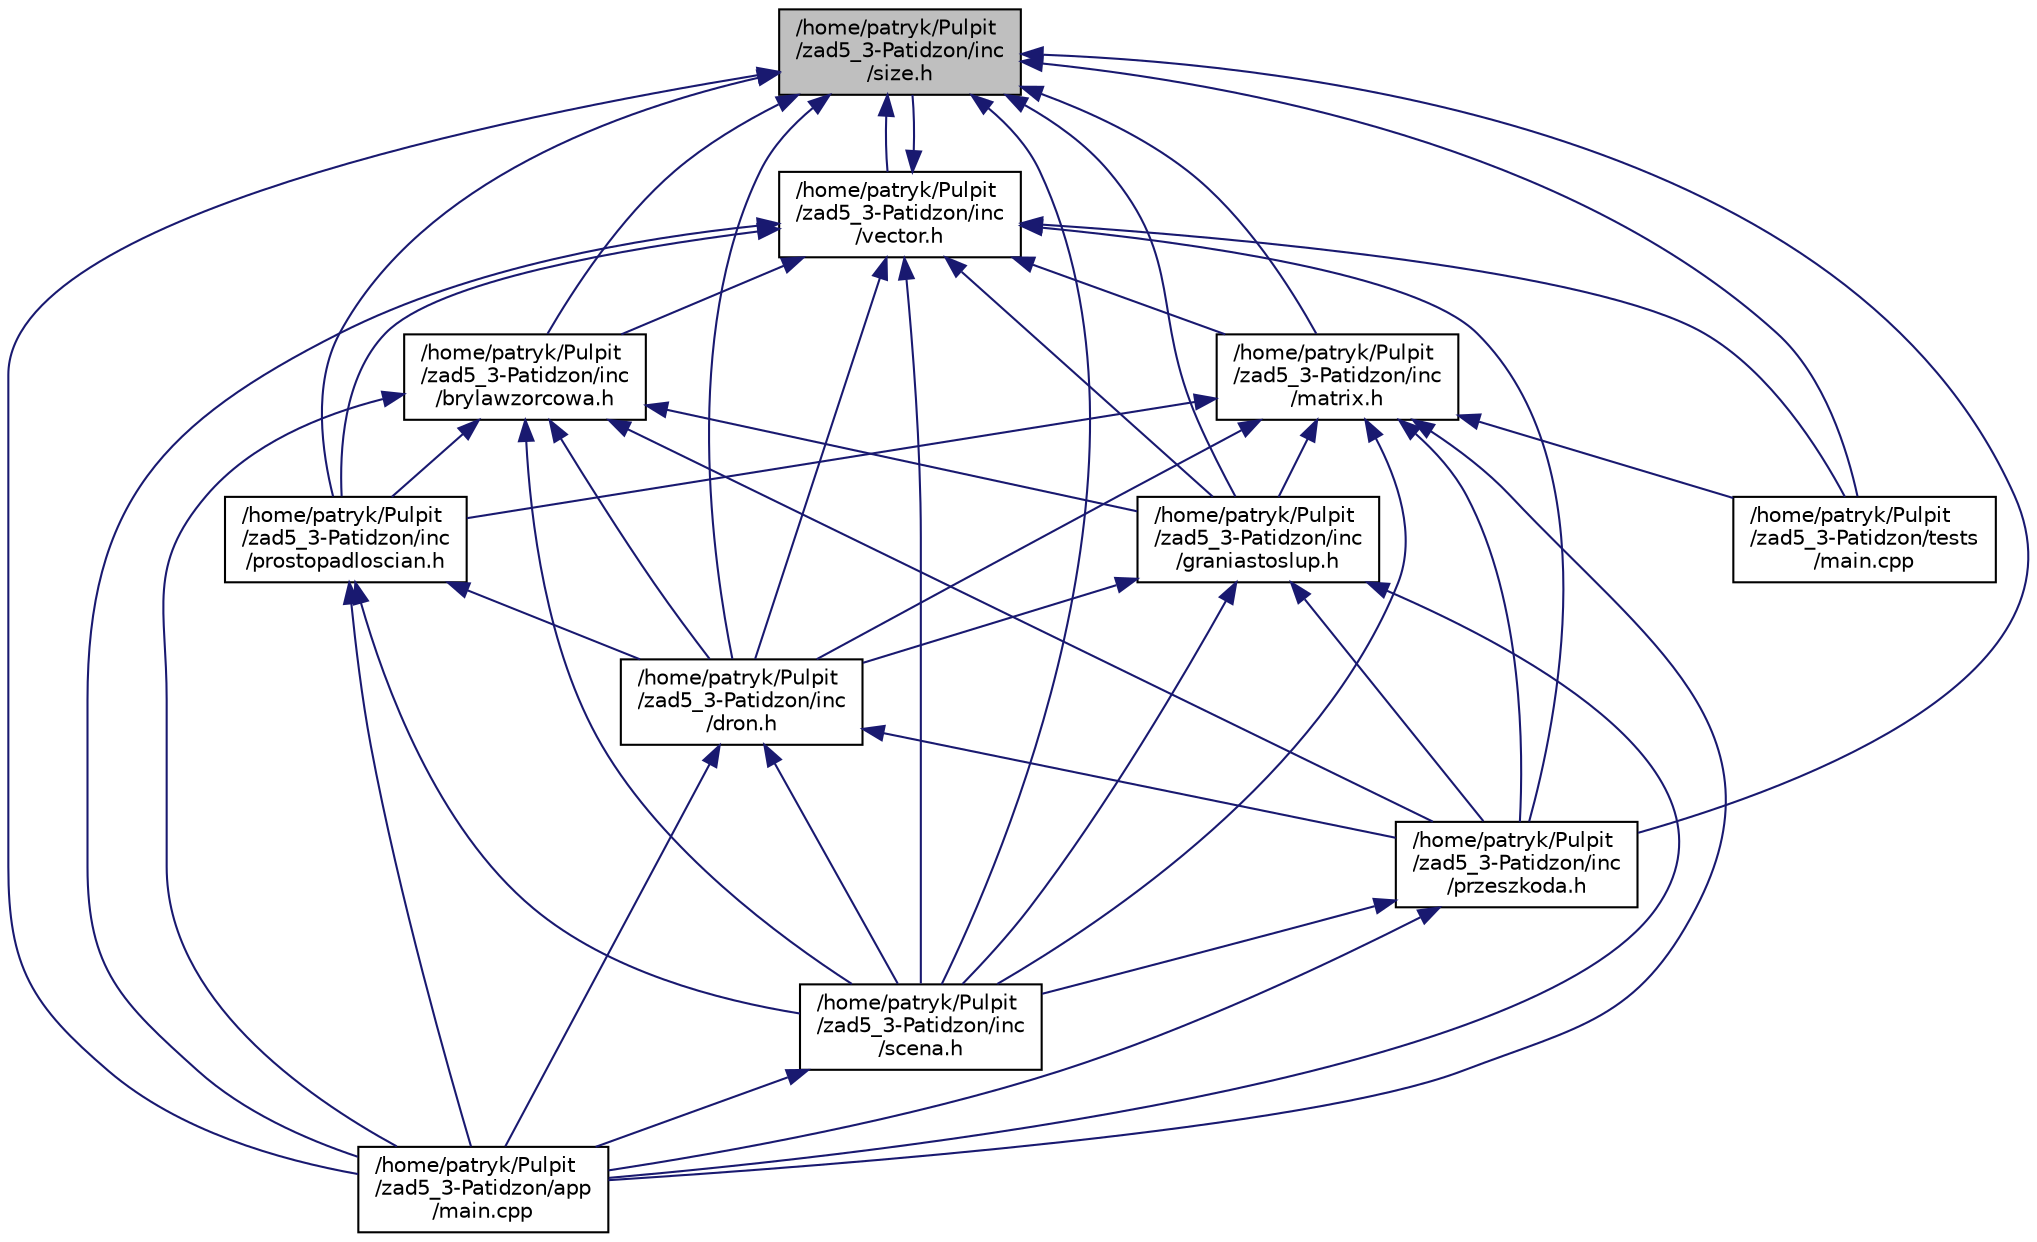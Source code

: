 digraph "/home/patryk/Pulpit/zad5_3-Patidzon/inc/size.h"
{
 // LATEX_PDF_SIZE
  edge [fontname="Helvetica",fontsize="10",labelfontname="Helvetica",labelfontsize="10"];
  node [fontname="Helvetica",fontsize="10",shape=record];
  Node1 [label="/home/patryk/Pulpit\l/zad5_3-Patidzon/inc\l/size.h",height=0.2,width=0.4,color="black", fillcolor="grey75", style="filled", fontcolor="black",tooltip=" "];
  Node1 -> Node2 [dir="back",color="midnightblue",fontsize="10",style="solid"];
  Node2 [label="/home/patryk/Pulpit\l/zad5_3-Patidzon/app\l/main.cpp",height=0.2,width=0.4,color="black", fillcolor="white", style="filled",URL="$app_2main_8cpp.html",tooltip="Przykład animacji przelotu drona."];
  Node1 -> Node3 [dir="back",color="midnightblue",fontsize="10",style="solid"];
  Node3 [label="/home/patryk/Pulpit\l/zad5_3-Patidzon/inc\l/brylawzorcowa.h",height=0.2,width=0.4,color="black", fillcolor="white", style="filled",URL="$brylawzorcowa_8h.html",tooltip="plik zawiera definicje klasy brylawzorcowa"];
  Node3 -> Node2 [dir="back",color="midnightblue",fontsize="10",style="solid"];
  Node3 -> Node4 [dir="back",color="midnightblue",fontsize="10",style="solid"];
  Node4 [label="/home/patryk/Pulpit\l/zad5_3-Patidzon/inc\l/dron.h",height=0.2,width=0.4,color="black", fillcolor="white", style="filled",URL="$dron_8h.html",tooltip="plik zawiera klase dron"];
  Node4 -> Node2 [dir="back",color="midnightblue",fontsize="10",style="solid"];
  Node4 -> Node5 [dir="back",color="midnightblue",fontsize="10",style="solid"];
  Node5 [label="/home/patryk/Pulpit\l/zad5_3-Patidzon/inc\l/przeszkoda.h",height=0.2,width=0.4,color="black", fillcolor="white", style="filled",URL="$przeszkoda_8h.html",tooltip=" "];
  Node5 -> Node2 [dir="back",color="midnightblue",fontsize="10",style="solid"];
  Node5 -> Node6 [dir="back",color="midnightblue",fontsize="10",style="solid"];
  Node6 [label="/home/patryk/Pulpit\l/zad5_3-Patidzon/inc\l/scena.h",height=0.2,width=0.4,color="black", fillcolor="white", style="filled",URL="$scena_8h.html",tooltip="plik zawiera klase przeszkoda"];
  Node6 -> Node2 [dir="back",color="midnightblue",fontsize="10",style="solid"];
  Node4 -> Node6 [dir="back",color="midnightblue",fontsize="10",style="solid"];
  Node3 -> Node7 [dir="back",color="midnightblue",fontsize="10",style="solid"];
  Node7 [label="/home/patryk/Pulpit\l/zad5_3-Patidzon/inc\l/prostopadloscian.h",height=0.2,width=0.4,color="black", fillcolor="white", style="filled",URL="$prostopadloscian_8h.html",tooltip="plik zawiera klase prostopadloscian"];
  Node7 -> Node2 [dir="back",color="midnightblue",fontsize="10",style="solid"];
  Node7 -> Node4 [dir="back",color="midnightblue",fontsize="10",style="solid"];
  Node7 -> Node6 [dir="back",color="midnightblue",fontsize="10",style="solid"];
  Node3 -> Node8 [dir="back",color="midnightblue",fontsize="10",style="solid"];
  Node8 [label="/home/patryk/Pulpit\l/zad5_3-Patidzon/inc\l/graniastoslup.h",height=0.2,width=0.4,color="black", fillcolor="white", style="filled",URL="$graniastoslup_8h.html",tooltip="plik zawiera klase graniastoslup"];
  Node8 -> Node2 [dir="back",color="midnightblue",fontsize="10",style="solid"];
  Node8 -> Node4 [dir="back",color="midnightblue",fontsize="10",style="solid"];
  Node8 -> Node5 [dir="back",color="midnightblue",fontsize="10",style="solid"];
  Node8 -> Node6 [dir="back",color="midnightblue",fontsize="10",style="solid"];
  Node3 -> Node5 [dir="back",color="midnightblue",fontsize="10",style="solid"];
  Node3 -> Node6 [dir="back",color="midnightblue",fontsize="10",style="solid"];
  Node1 -> Node9 [dir="back",color="midnightblue",fontsize="10",style="solid"];
  Node9 [label="/home/patryk/Pulpit\l/zad5_3-Patidzon/inc\l/vector.h",height=0.2,width=0.4,color="black", fillcolor="white", style="filled",URL="$vector_8h.html",tooltip="Ten plik zawiera definicje szablonu Wektor<>"];
  Node9 -> Node2 [dir="back",color="midnightblue",fontsize="10",style="solid"];
  Node9 -> Node3 [dir="back",color="midnightblue",fontsize="10",style="solid"];
  Node9 -> Node4 [dir="back",color="midnightblue",fontsize="10",style="solid"];
  Node9 -> Node7 [dir="back",color="midnightblue",fontsize="10",style="solid"];
  Node9 -> Node10 [dir="back",color="midnightblue",fontsize="10",style="solid"];
  Node10 [label="/home/patryk/Pulpit\l/zad5_3-Patidzon/inc\l/matrix.h",height=0.2,width=0.4,color="black", fillcolor="white", style="filled",URL="$matrix_8h.html",tooltip="plik zawiera definicje szablonu klasy Macierz<>"];
  Node10 -> Node2 [dir="back",color="midnightblue",fontsize="10",style="solid"];
  Node10 -> Node7 [dir="back",color="midnightblue",fontsize="10",style="solid"];
  Node10 -> Node8 [dir="back",color="midnightblue",fontsize="10",style="solid"];
  Node10 -> Node4 [dir="back",color="midnightblue",fontsize="10",style="solid"];
  Node10 -> Node5 [dir="back",color="midnightblue",fontsize="10",style="solid"];
  Node10 -> Node6 [dir="back",color="midnightblue",fontsize="10",style="solid"];
  Node10 -> Node11 [dir="back",color="midnightblue",fontsize="10",style="solid"];
  Node11 [label="/home/patryk/Pulpit\l/zad5_3-Patidzon/tests\l/main.cpp",height=0.2,width=0.4,color="black", fillcolor="white", style="filled",URL="$tests_2main_8cpp.html",tooltip=" "];
  Node9 -> Node8 [dir="back",color="midnightblue",fontsize="10",style="solid"];
  Node9 -> Node1 [dir="back",color="midnightblue",fontsize="10",style="solid"];
  Node9 -> Node5 [dir="back",color="midnightblue",fontsize="10",style="solid"];
  Node9 -> Node6 [dir="back",color="midnightblue",fontsize="10",style="solid"];
  Node9 -> Node11 [dir="back",color="midnightblue",fontsize="10",style="solid"];
  Node1 -> Node4 [dir="back",color="midnightblue",fontsize="10",style="solid"];
  Node1 -> Node7 [dir="back",color="midnightblue",fontsize="10",style="solid"];
  Node1 -> Node10 [dir="back",color="midnightblue",fontsize="10",style="solid"];
  Node1 -> Node8 [dir="back",color="midnightblue",fontsize="10",style="solid"];
  Node1 -> Node5 [dir="back",color="midnightblue",fontsize="10",style="solid"];
  Node1 -> Node6 [dir="back",color="midnightblue",fontsize="10",style="solid"];
  Node1 -> Node11 [dir="back",color="midnightblue",fontsize="10",style="solid"];
}
